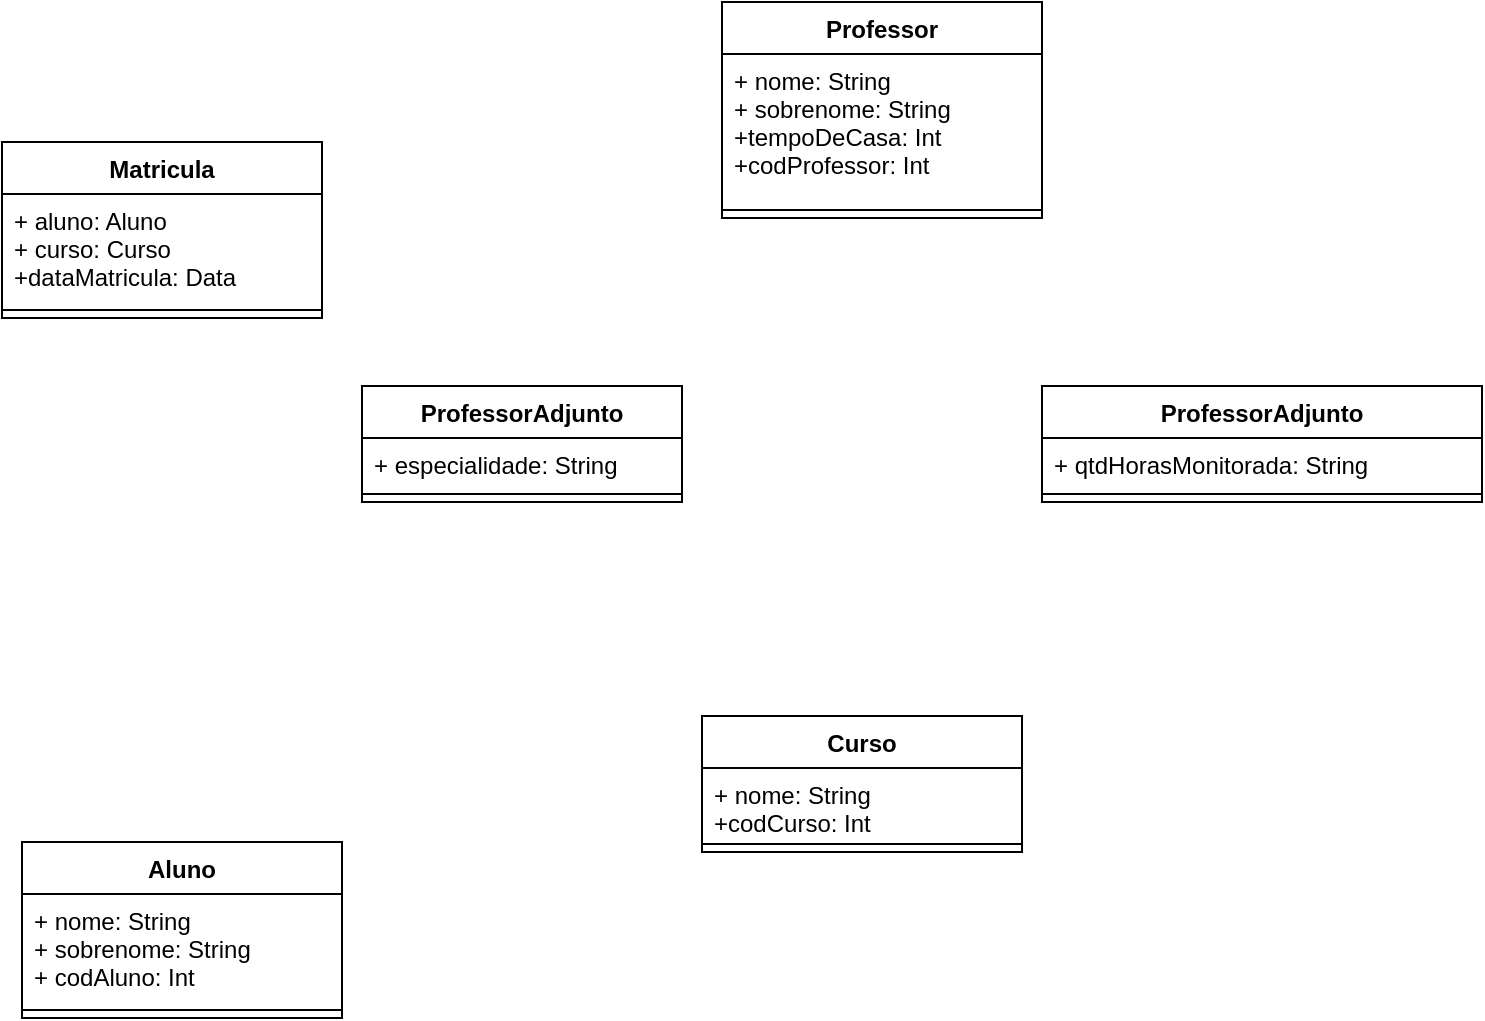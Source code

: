 <mxfile version="13.7.5" type="device"><diagram id="FBOr75fpUmQk_xgxRnLT" name="Page-1"><mxGraphModel dx="1422" dy="762" grid="1" gridSize="10" guides="1" tooltips="1" connect="1" arrows="1" fold="1" page="1" pageScale="1" pageWidth="827" pageHeight="1169" math="0" shadow="0"><root><mxCell id="0"/><mxCell id="1" parent="0"/><mxCell id="exxA6HXU5_wK2aBbCijY-10" value="Professor" style="swimlane;fontStyle=1;align=center;verticalAlign=top;childLayout=stackLayout;horizontal=1;startSize=26;horizontalStack=0;resizeParent=1;resizeParentMax=0;resizeLast=0;collapsible=1;marginBottom=0;" parent="1" vertex="1"><mxGeometry x="420" y="160" width="160" height="108" as="geometry"/></mxCell><mxCell id="exxA6HXU5_wK2aBbCijY-11" value="+ nome: String&#10;+ sobrenome: String&#10;+tempoDeCasa: Int&#10;+codProfessor: Int" style="text;strokeColor=none;fillColor=none;align=left;verticalAlign=top;spacingLeft=4;spacingRight=4;overflow=hidden;rotatable=0;points=[[0,0.5],[1,0.5]];portConstraint=eastwest;" parent="exxA6HXU5_wK2aBbCijY-10" vertex="1"><mxGeometry y="26" width="160" height="74" as="geometry"/></mxCell><mxCell id="exxA6HXU5_wK2aBbCijY-12" value="" style="line;strokeWidth=1;fillColor=none;align=left;verticalAlign=middle;spacingTop=-1;spacingLeft=3;spacingRight=3;rotatable=0;labelPosition=right;points=[];portConstraint=eastwest;" parent="exxA6HXU5_wK2aBbCijY-10" vertex="1"><mxGeometry y="100" width="160" height="8" as="geometry"/></mxCell><mxCell id="exxA6HXU5_wK2aBbCijY-18" value="ProfessorAdjunto" style="swimlane;fontStyle=1;align=center;verticalAlign=top;childLayout=stackLayout;horizontal=1;startSize=26;horizontalStack=0;resizeParent=1;resizeParentMax=0;resizeLast=0;collapsible=1;marginBottom=0;" parent="1" vertex="1"><mxGeometry x="580" y="352" width="220" height="58" as="geometry"/></mxCell><mxCell id="exxA6HXU5_wK2aBbCijY-19" value="+ qtdHorasMonitorada: String" style="text;strokeColor=none;fillColor=none;align=left;verticalAlign=top;spacingLeft=4;spacingRight=4;overflow=hidden;rotatable=0;points=[[0,0.5],[1,0.5]];portConstraint=eastwest;" parent="exxA6HXU5_wK2aBbCijY-18" vertex="1"><mxGeometry y="26" width="220" height="24" as="geometry"/></mxCell><mxCell id="exxA6HXU5_wK2aBbCijY-20" value="" style="line;strokeWidth=1;fillColor=none;align=left;verticalAlign=middle;spacingTop=-1;spacingLeft=3;spacingRight=3;rotatable=0;labelPosition=right;points=[];portConstraint=eastwest;" parent="exxA6HXU5_wK2aBbCijY-18" vertex="1"><mxGeometry y="50" width="220" height="8" as="geometry"/></mxCell><mxCell id="exxA6HXU5_wK2aBbCijY-14" value="ProfessorAdjunto" style="swimlane;fontStyle=1;align=center;verticalAlign=top;childLayout=stackLayout;horizontal=1;startSize=26;horizontalStack=0;resizeParent=1;resizeParentMax=0;resizeLast=0;collapsible=1;marginBottom=0;" parent="1" vertex="1"><mxGeometry x="240" y="352" width="160" height="58" as="geometry"/></mxCell><mxCell id="exxA6HXU5_wK2aBbCijY-15" value="+ especialidade: String" style="text;strokeColor=none;fillColor=none;align=left;verticalAlign=top;spacingLeft=4;spacingRight=4;overflow=hidden;rotatable=0;points=[[0,0.5],[1,0.5]];portConstraint=eastwest;" parent="exxA6HXU5_wK2aBbCijY-14" vertex="1"><mxGeometry y="26" width="160" height="24" as="geometry"/></mxCell><mxCell id="exxA6HXU5_wK2aBbCijY-16" value="" style="line;strokeWidth=1;fillColor=none;align=left;verticalAlign=middle;spacingTop=-1;spacingLeft=3;spacingRight=3;rotatable=0;labelPosition=right;points=[];portConstraint=eastwest;" parent="exxA6HXU5_wK2aBbCijY-14" vertex="1"><mxGeometry y="50" width="160" height="8" as="geometry"/></mxCell><mxCell id="exxA6HXU5_wK2aBbCijY-5" value="Curso" style="swimlane;fontStyle=1;align=center;verticalAlign=top;childLayout=stackLayout;horizontal=1;startSize=26;horizontalStack=0;resizeParent=1;resizeParentMax=0;resizeLast=0;collapsible=1;marginBottom=0;" parent="1" vertex="1"><mxGeometry x="410" y="517" width="160" height="68" as="geometry"/></mxCell><mxCell id="exxA6HXU5_wK2aBbCijY-6" value="+ nome: String&#10;+codCurso: Int" style="text;strokeColor=none;fillColor=none;align=left;verticalAlign=top;spacingLeft=4;spacingRight=4;overflow=hidden;rotatable=0;points=[[0,0.5],[1,0.5]];portConstraint=eastwest;" parent="exxA6HXU5_wK2aBbCijY-5" vertex="1"><mxGeometry y="26" width="160" height="34" as="geometry"/></mxCell><mxCell id="exxA6HXU5_wK2aBbCijY-7" value="" style="line;strokeWidth=1;fillColor=none;align=left;verticalAlign=middle;spacingTop=-1;spacingLeft=3;spacingRight=3;rotatable=0;labelPosition=right;points=[];portConstraint=eastwest;" parent="exxA6HXU5_wK2aBbCijY-5" vertex="1"><mxGeometry y="60" width="160" height="8" as="geometry"/></mxCell><mxCell id="exxA6HXU5_wK2aBbCijY-1" value="Aluno" style="swimlane;fontStyle=1;align=center;verticalAlign=top;childLayout=stackLayout;horizontal=1;startSize=26;horizontalStack=0;resizeParent=1;resizeParentMax=0;resizeLast=0;collapsible=1;marginBottom=0;" parent="1" vertex="1"><mxGeometry x="70" y="580" width="160" height="88" as="geometry"/></mxCell><mxCell id="exxA6HXU5_wK2aBbCijY-2" value="+ nome: String&#10;+ sobrenome: String&#10;+ codAluno: Int" style="text;strokeColor=none;fillColor=none;align=left;verticalAlign=top;spacingLeft=4;spacingRight=4;overflow=hidden;rotatable=0;points=[[0,0.5],[1,0.5]];portConstraint=eastwest;" parent="exxA6HXU5_wK2aBbCijY-1" vertex="1"><mxGeometry y="26" width="160" height="54" as="geometry"/></mxCell><mxCell id="exxA6HXU5_wK2aBbCijY-3" value="" style="line;strokeWidth=1;fillColor=none;align=left;verticalAlign=middle;spacingTop=-1;spacingLeft=3;spacingRight=3;rotatable=0;labelPosition=right;points=[];portConstraint=eastwest;" parent="exxA6HXU5_wK2aBbCijY-1" vertex="1"><mxGeometry y="80" width="160" height="8" as="geometry"/></mxCell><mxCell id="jOE2fH4l4uFe2TGlT1Qh-1" value="Matricula" style="swimlane;fontStyle=1;align=center;verticalAlign=top;childLayout=stackLayout;horizontal=1;startSize=26;horizontalStack=0;resizeParent=1;resizeParentMax=0;resizeLast=0;collapsible=1;marginBottom=0;" vertex="1" parent="1"><mxGeometry x="60" y="230" width="160" height="88" as="geometry"/></mxCell><mxCell id="jOE2fH4l4uFe2TGlT1Qh-2" value="+ aluno: Aluno&#10;+ curso: Curso&#10;+dataMatricula: Data" style="text;strokeColor=none;fillColor=none;align=left;verticalAlign=top;spacingLeft=4;spacingRight=4;overflow=hidden;rotatable=0;points=[[0,0.5],[1,0.5]];portConstraint=eastwest;" vertex="1" parent="jOE2fH4l4uFe2TGlT1Qh-1"><mxGeometry y="26" width="160" height="54" as="geometry"/></mxCell><mxCell id="jOE2fH4l4uFe2TGlT1Qh-3" value="" style="line;strokeWidth=1;fillColor=none;align=left;verticalAlign=middle;spacingTop=-1;spacingLeft=3;spacingRight=3;rotatable=0;labelPosition=right;points=[];portConstraint=eastwest;" vertex="1" parent="jOE2fH4l4uFe2TGlT1Qh-1"><mxGeometry y="80" width="160" height="8" as="geometry"/></mxCell></root></mxGraphModel></diagram></mxfile>
